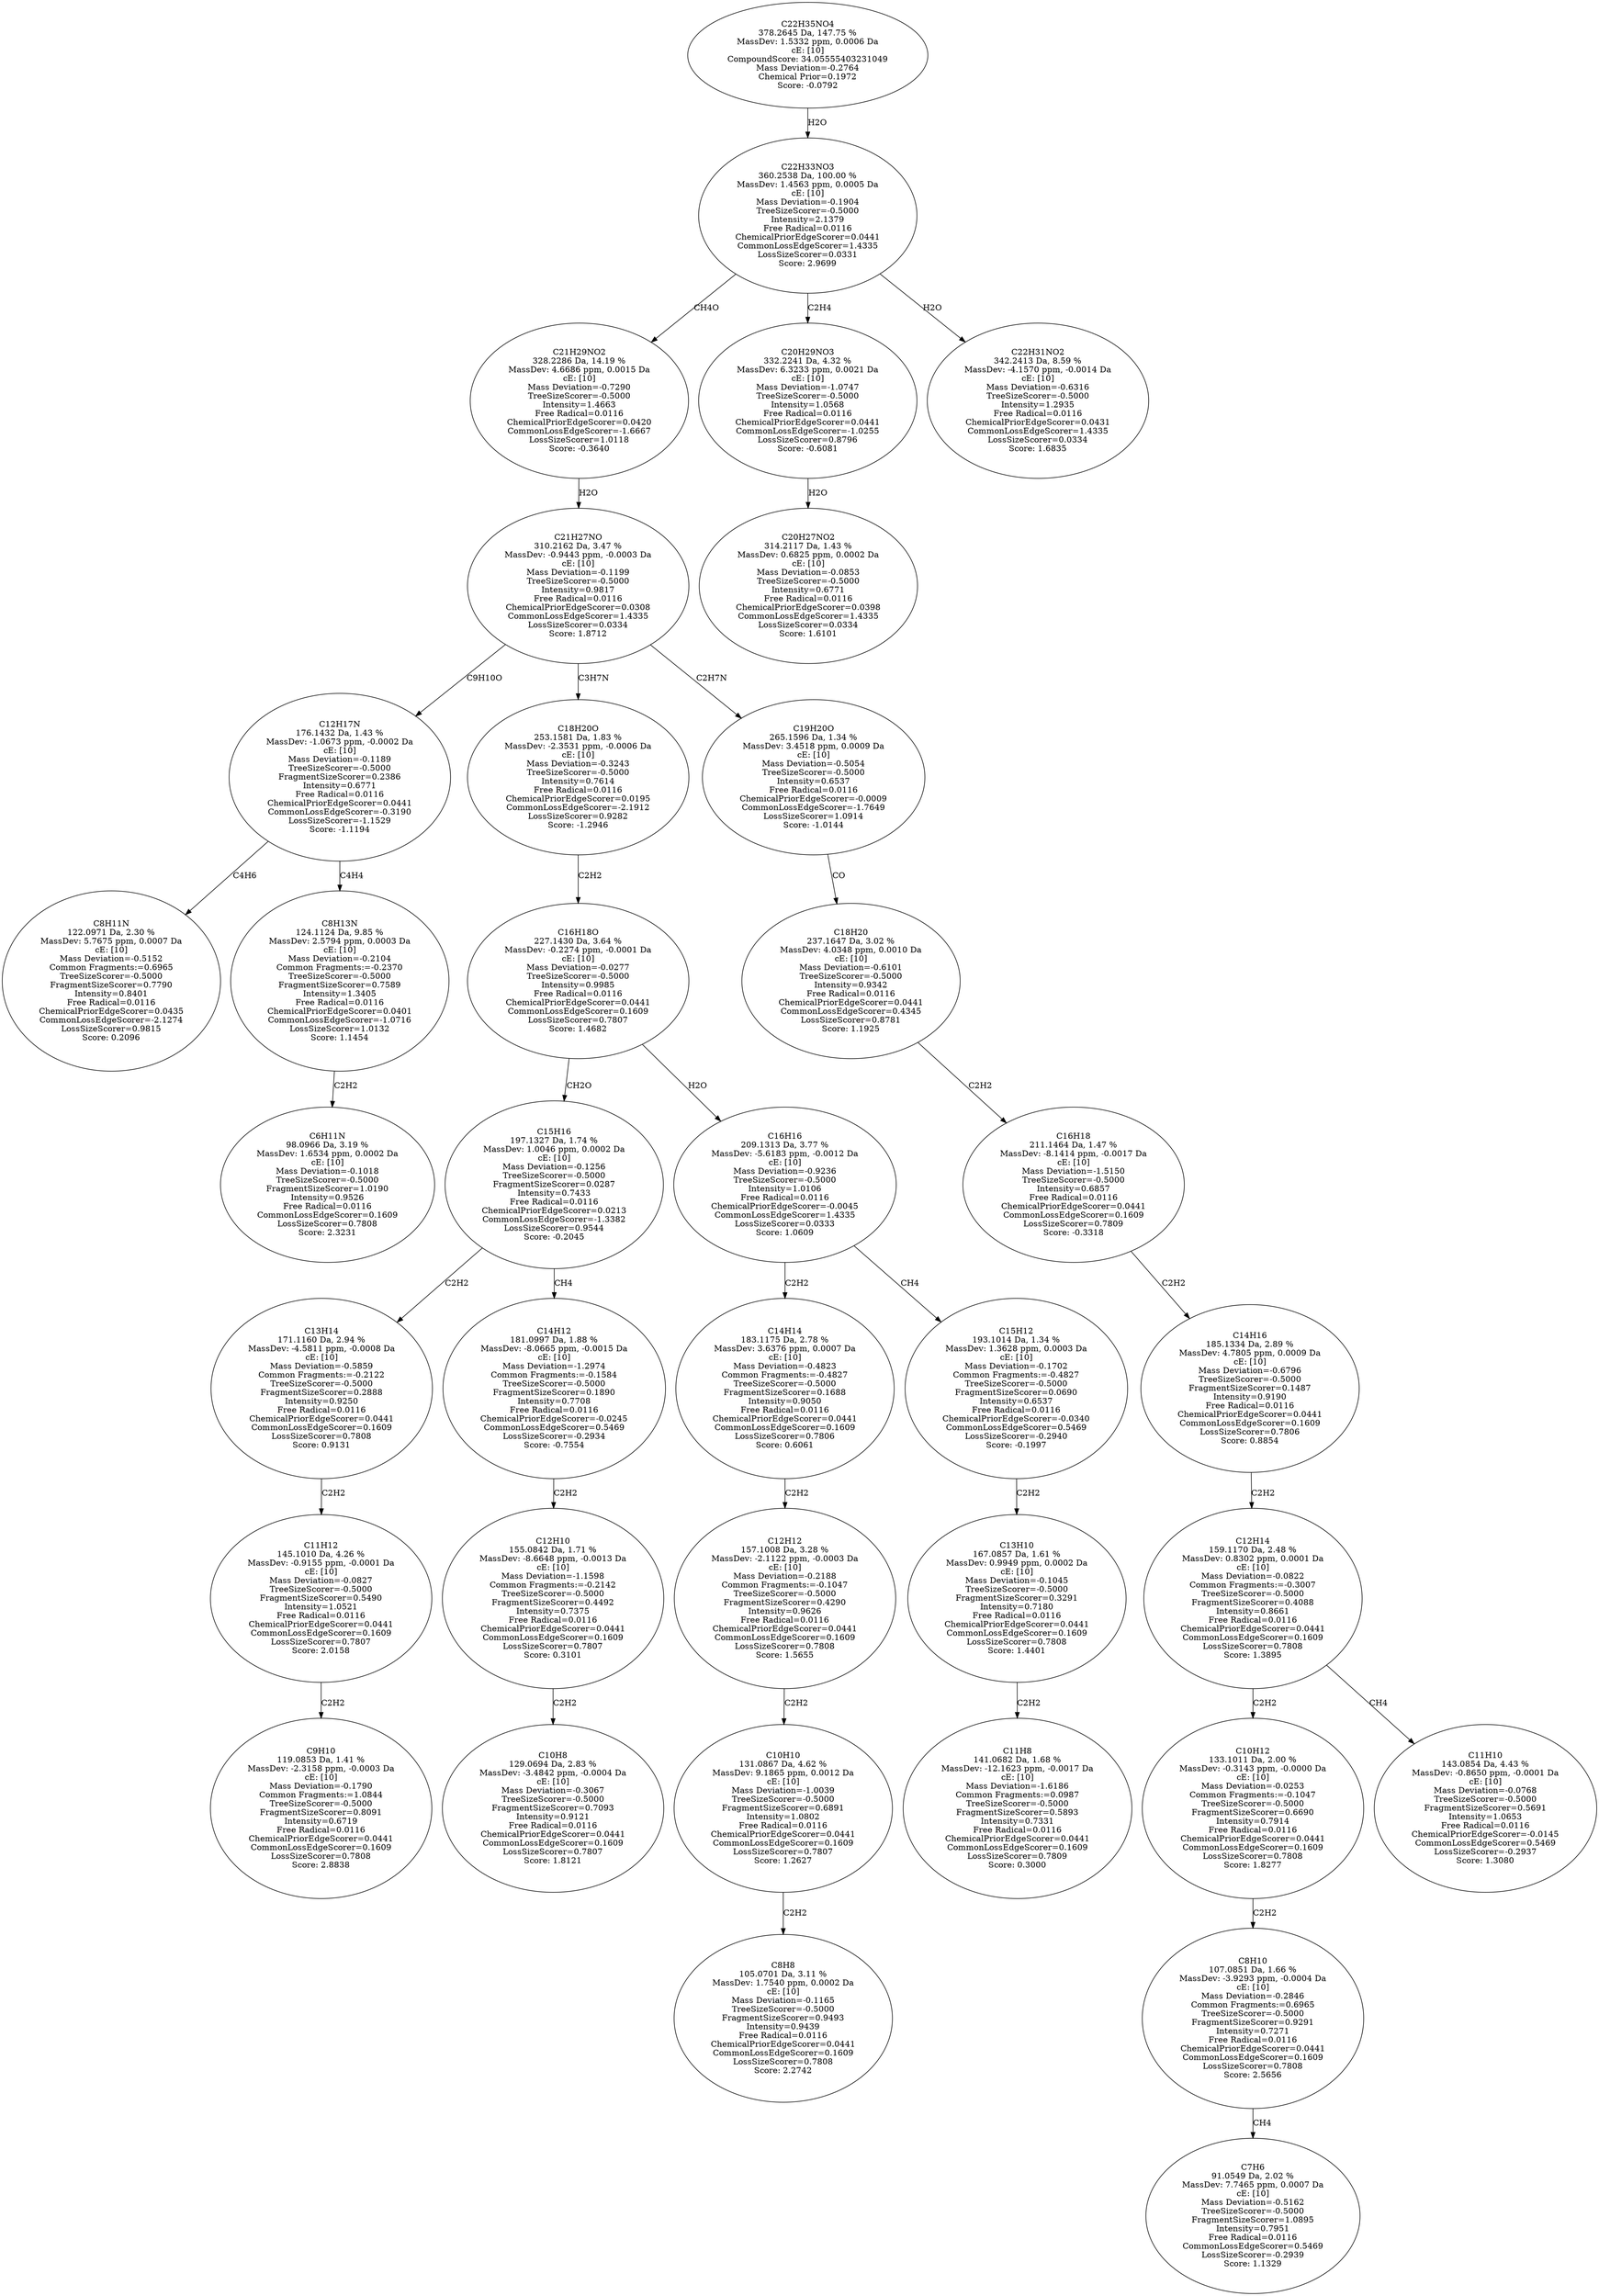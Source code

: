 strict digraph {
v1 [label="C8H11N\n122.0971 Da, 2.30 %\nMassDev: 5.7675 ppm, 0.0007 Da\ncE: [10]\nMass Deviation=-0.5152\nCommon Fragments:=0.6965\nTreeSizeScorer=-0.5000\nFragmentSizeScorer=0.7790\nIntensity=0.8401\nFree Radical=0.0116\nChemicalPriorEdgeScorer=0.0435\nCommonLossEdgeScorer=-2.1274\nLossSizeScorer=0.9815\nScore: 0.2096"];
v2 [label="C6H11N\n98.0966 Da, 3.19 %\nMassDev: 1.6534 ppm, 0.0002 Da\ncE: [10]\nMass Deviation=-0.1018\nTreeSizeScorer=-0.5000\nFragmentSizeScorer=1.0190\nIntensity=0.9526\nFree Radical=0.0116\nCommonLossEdgeScorer=0.1609\nLossSizeScorer=0.7808\nScore: 2.3231"];
v3 [label="C8H13N\n124.1124 Da, 9.85 %\nMassDev: 2.5794 ppm, 0.0003 Da\ncE: [10]\nMass Deviation=-0.2104\nCommon Fragments:=-0.2370\nTreeSizeScorer=-0.5000\nFragmentSizeScorer=0.7589\nIntensity=1.3405\nFree Radical=0.0116\nChemicalPriorEdgeScorer=0.0401\nCommonLossEdgeScorer=-1.0716\nLossSizeScorer=1.0132\nScore: 1.1454"];
v4 [label="C12H17N\n176.1432 Da, 1.43 %\nMassDev: -1.0673 ppm, -0.0002 Da\ncE: [10]\nMass Deviation=-0.1189\nTreeSizeScorer=-0.5000\nFragmentSizeScorer=0.2386\nIntensity=0.6771\nFree Radical=0.0116\nChemicalPriorEdgeScorer=0.0441\nCommonLossEdgeScorer=-0.3190\nLossSizeScorer=-1.1529\nScore: -1.1194"];
v5 [label="C9H10\n119.0853 Da, 1.41 %\nMassDev: -2.3158 ppm, -0.0003 Da\ncE: [10]\nMass Deviation=-0.1790\nCommon Fragments:=1.0844\nTreeSizeScorer=-0.5000\nFragmentSizeScorer=0.8091\nIntensity=0.6719\nFree Radical=0.0116\nChemicalPriorEdgeScorer=0.0441\nCommonLossEdgeScorer=0.1609\nLossSizeScorer=0.7808\nScore: 2.8838"];
v6 [label="C11H12\n145.1010 Da, 4.26 %\nMassDev: -0.9155 ppm, -0.0001 Da\ncE: [10]\nMass Deviation=-0.0827\nTreeSizeScorer=-0.5000\nFragmentSizeScorer=0.5490\nIntensity=1.0521\nFree Radical=0.0116\nChemicalPriorEdgeScorer=0.0441\nCommonLossEdgeScorer=0.1609\nLossSizeScorer=0.7807\nScore: 2.0158"];
v7 [label="C13H14\n171.1160 Da, 2.94 %\nMassDev: -4.5811 ppm, -0.0008 Da\ncE: [10]\nMass Deviation=-0.5859\nCommon Fragments:=-0.2122\nTreeSizeScorer=-0.5000\nFragmentSizeScorer=0.2888\nIntensity=0.9250\nFree Radical=0.0116\nChemicalPriorEdgeScorer=0.0441\nCommonLossEdgeScorer=0.1609\nLossSizeScorer=0.7808\nScore: 0.9131"];
v8 [label="C10H8\n129.0694 Da, 2.83 %\nMassDev: -3.4842 ppm, -0.0004 Da\ncE: [10]\nMass Deviation=-0.3067\nTreeSizeScorer=-0.5000\nFragmentSizeScorer=0.7093\nIntensity=0.9121\nFree Radical=0.0116\nChemicalPriorEdgeScorer=0.0441\nCommonLossEdgeScorer=0.1609\nLossSizeScorer=0.7807\nScore: 1.8121"];
v9 [label="C12H10\n155.0842 Da, 1.71 %\nMassDev: -8.6648 ppm, -0.0013 Da\ncE: [10]\nMass Deviation=-1.1598\nCommon Fragments:=-0.2142\nTreeSizeScorer=-0.5000\nFragmentSizeScorer=0.4492\nIntensity=0.7375\nFree Radical=0.0116\nChemicalPriorEdgeScorer=0.0441\nCommonLossEdgeScorer=0.1609\nLossSizeScorer=0.7807\nScore: 0.3101"];
v10 [label="C14H12\n181.0997 Da, 1.88 %\nMassDev: -8.0665 ppm, -0.0015 Da\ncE: [10]\nMass Deviation=-1.2974\nCommon Fragments:=-0.1584\nTreeSizeScorer=-0.5000\nFragmentSizeScorer=0.1890\nIntensity=0.7708\nFree Radical=0.0116\nChemicalPriorEdgeScorer=-0.0245\nCommonLossEdgeScorer=0.5469\nLossSizeScorer=-0.2934\nScore: -0.7554"];
v11 [label="C15H16\n197.1327 Da, 1.74 %\nMassDev: 1.0046 ppm, 0.0002 Da\ncE: [10]\nMass Deviation=-0.1256\nTreeSizeScorer=-0.5000\nFragmentSizeScorer=0.0287\nIntensity=0.7433\nFree Radical=0.0116\nChemicalPriorEdgeScorer=0.0213\nCommonLossEdgeScorer=-1.3382\nLossSizeScorer=0.9544\nScore: -0.2045"];
v12 [label="C8H8\n105.0701 Da, 3.11 %\nMassDev: 1.7540 ppm, 0.0002 Da\ncE: [10]\nMass Deviation=-0.1165\nTreeSizeScorer=-0.5000\nFragmentSizeScorer=0.9493\nIntensity=0.9439\nFree Radical=0.0116\nChemicalPriorEdgeScorer=0.0441\nCommonLossEdgeScorer=0.1609\nLossSizeScorer=0.7808\nScore: 2.2742"];
v13 [label="C10H10\n131.0867 Da, 4.62 %\nMassDev: 9.1865 ppm, 0.0012 Da\ncE: [10]\nMass Deviation=-1.0039\nTreeSizeScorer=-0.5000\nFragmentSizeScorer=0.6891\nIntensity=1.0802\nFree Radical=0.0116\nChemicalPriorEdgeScorer=0.0441\nCommonLossEdgeScorer=0.1609\nLossSizeScorer=0.7807\nScore: 1.2627"];
v14 [label="C12H12\n157.1008 Da, 3.28 %\nMassDev: -2.1122 ppm, -0.0003 Da\ncE: [10]\nMass Deviation=-0.2188\nCommon Fragments:=-0.1047\nTreeSizeScorer=-0.5000\nFragmentSizeScorer=0.4290\nIntensity=0.9626\nFree Radical=0.0116\nChemicalPriorEdgeScorer=0.0441\nCommonLossEdgeScorer=0.1609\nLossSizeScorer=0.7808\nScore: 1.5655"];
v15 [label="C14H14\n183.1175 Da, 2.78 %\nMassDev: 3.6376 ppm, 0.0007 Da\ncE: [10]\nMass Deviation=-0.4823\nCommon Fragments:=-0.4827\nTreeSizeScorer=-0.5000\nFragmentSizeScorer=0.1688\nIntensity=0.9050\nFree Radical=0.0116\nChemicalPriorEdgeScorer=0.0441\nCommonLossEdgeScorer=0.1609\nLossSizeScorer=0.7806\nScore: 0.6061"];
v16 [label="C11H8\n141.0682 Da, 1.68 %\nMassDev: -12.1623 ppm, -0.0017 Da\ncE: [10]\nMass Deviation=-1.6186\nCommon Fragments:=0.0987\nTreeSizeScorer=-0.5000\nFragmentSizeScorer=0.5893\nIntensity=0.7331\nFree Radical=0.0116\nChemicalPriorEdgeScorer=0.0441\nCommonLossEdgeScorer=0.1609\nLossSizeScorer=0.7809\nScore: 0.3000"];
v17 [label="C13H10\n167.0857 Da, 1.61 %\nMassDev: 0.9949 ppm, 0.0002 Da\ncE: [10]\nMass Deviation=-0.1045\nTreeSizeScorer=-0.5000\nFragmentSizeScorer=0.3291\nIntensity=0.7180\nFree Radical=0.0116\nChemicalPriorEdgeScorer=0.0441\nCommonLossEdgeScorer=0.1609\nLossSizeScorer=0.7808\nScore: 1.4401"];
v18 [label="C15H12\n193.1014 Da, 1.34 %\nMassDev: 1.3628 ppm, 0.0003 Da\ncE: [10]\nMass Deviation=-0.1702\nCommon Fragments:=-0.4827\nTreeSizeScorer=-0.5000\nFragmentSizeScorer=0.0690\nIntensity=0.6537\nFree Radical=0.0116\nChemicalPriorEdgeScorer=-0.0340\nCommonLossEdgeScorer=0.5469\nLossSizeScorer=-0.2940\nScore: -0.1997"];
v19 [label="C16H16\n209.1313 Da, 3.77 %\nMassDev: -5.6183 ppm, -0.0012 Da\ncE: [10]\nMass Deviation=-0.9236\nTreeSizeScorer=-0.5000\nIntensity=1.0106\nFree Radical=0.0116\nChemicalPriorEdgeScorer=-0.0045\nCommonLossEdgeScorer=1.4335\nLossSizeScorer=0.0333\nScore: 1.0609"];
v20 [label="C16H18O\n227.1430 Da, 3.64 %\nMassDev: -0.2274 ppm, -0.0001 Da\ncE: [10]\nMass Deviation=-0.0277\nTreeSizeScorer=-0.5000\nIntensity=0.9985\nFree Radical=0.0116\nChemicalPriorEdgeScorer=0.0441\nCommonLossEdgeScorer=0.1609\nLossSizeScorer=0.7807\nScore: 1.4682"];
v21 [label="C18H20O\n253.1581 Da, 1.83 %\nMassDev: -2.3531 ppm, -0.0006 Da\ncE: [10]\nMass Deviation=-0.3243\nTreeSizeScorer=-0.5000\nIntensity=0.7614\nFree Radical=0.0116\nChemicalPriorEdgeScorer=0.0195\nCommonLossEdgeScorer=-2.1912\nLossSizeScorer=0.9282\nScore: -1.2946"];
v22 [label="C7H6\n91.0549 Da, 2.02 %\nMassDev: 7.7465 ppm, 0.0007 Da\ncE: [10]\nMass Deviation=-0.5162\nTreeSizeScorer=-0.5000\nFragmentSizeScorer=1.0895\nIntensity=0.7951\nFree Radical=0.0116\nCommonLossEdgeScorer=0.5469\nLossSizeScorer=-0.2939\nScore: 1.1329"];
v23 [label="C8H10\n107.0851 Da, 1.66 %\nMassDev: -3.9293 ppm, -0.0004 Da\ncE: [10]\nMass Deviation=-0.2846\nCommon Fragments:=0.6965\nTreeSizeScorer=-0.5000\nFragmentSizeScorer=0.9291\nIntensity=0.7271\nFree Radical=0.0116\nChemicalPriorEdgeScorer=0.0441\nCommonLossEdgeScorer=0.1609\nLossSizeScorer=0.7808\nScore: 2.5656"];
v24 [label="C10H12\n133.1011 Da, 2.00 %\nMassDev: -0.3143 ppm, -0.0000 Da\ncE: [10]\nMass Deviation=-0.0253\nCommon Fragments:=-0.1047\nTreeSizeScorer=-0.5000\nFragmentSizeScorer=0.6690\nIntensity=0.7914\nFree Radical=0.0116\nChemicalPriorEdgeScorer=0.0441\nCommonLossEdgeScorer=0.1609\nLossSizeScorer=0.7808\nScore: 1.8277"];
v25 [label="C11H10\n143.0854 Da, 4.43 %\nMassDev: -0.8650 ppm, -0.0001 Da\ncE: [10]\nMass Deviation=-0.0768\nTreeSizeScorer=-0.5000\nFragmentSizeScorer=0.5691\nIntensity=1.0653\nFree Radical=0.0116\nChemicalPriorEdgeScorer=-0.0145\nCommonLossEdgeScorer=0.5469\nLossSizeScorer=-0.2937\nScore: 1.3080"];
v26 [label="C12H14\n159.1170 Da, 2.48 %\nMassDev: 0.8302 ppm, 0.0001 Da\ncE: [10]\nMass Deviation=-0.0822\nCommon Fragments:=-0.3007\nTreeSizeScorer=-0.5000\nFragmentSizeScorer=0.4088\nIntensity=0.8661\nFree Radical=0.0116\nChemicalPriorEdgeScorer=0.0441\nCommonLossEdgeScorer=0.1609\nLossSizeScorer=0.7808\nScore: 1.3895"];
v27 [label="C14H16\n185.1334 Da, 2.89 %\nMassDev: 4.7805 ppm, 0.0009 Da\ncE: [10]\nMass Deviation=-0.6796\nTreeSizeScorer=-0.5000\nFragmentSizeScorer=0.1487\nIntensity=0.9190\nFree Radical=0.0116\nChemicalPriorEdgeScorer=0.0441\nCommonLossEdgeScorer=0.1609\nLossSizeScorer=0.7806\nScore: 0.8854"];
v28 [label="C16H18\n211.1464 Da, 1.47 %\nMassDev: -8.1414 ppm, -0.0017 Da\ncE: [10]\nMass Deviation=-1.5150\nTreeSizeScorer=-0.5000\nIntensity=0.6857\nFree Radical=0.0116\nChemicalPriorEdgeScorer=0.0441\nCommonLossEdgeScorer=0.1609\nLossSizeScorer=0.7809\nScore: -0.3318"];
v29 [label="C18H20\n237.1647 Da, 3.02 %\nMassDev: 4.0348 ppm, 0.0010 Da\ncE: [10]\nMass Deviation=-0.6101\nTreeSizeScorer=-0.5000\nIntensity=0.9342\nFree Radical=0.0116\nChemicalPriorEdgeScorer=0.0441\nCommonLossEdgeScorer=0.4345\nLossSizeScorer=0.8781\nScore: 1.1925"];
v30 [label="C19H20O\n265.1596 Da, 1.34 %\nMassDev: 3.4518 ppm, 0.0009 Da\ncE: [10]\nMass Deviation=-0.5054\nTreeSizeScorer=-0.5000\nIntensity=0.6537\nFree Radical=0.0116\nChemicalPriorEdgeScorer=-0.0009\nCommonLossEdgeScorer=-1.7649\nLossSizeScorer=1.0914\nScore: -1.0144"];
v31 [label="C21H27NO\n310.2162 Da, 3.47 %\nMassDev: -0.9443 ppm, -0.0003 Da\ncE: [10]\nMass Deviation=-0.1199\nTreeSizeScorer=-0.5000\nIntensity=0.9817\nFree Radical=0.0116\nChemicalPriorEdgeScorer=0.0308\nCommonLossEdgeScorer=1.4335\nLossSizeScorer=0.0334\nScore: 1.8712"];
v32 [label="C21H29NO2\n328.2286 Da, 14.19 %\nMassDev: 4.6686 ppm, 0.0015 Da\ncE: [10]\nMass Deviation=-0.7290\nTreeSizeScorer=-0.5000\nIntensity=1.4663\nFree Radical=0.0116\nChemicalPriorEdgeScorer=0.0420\nCommonLossEdgeScorer=-1.6667\nLossSizeScorer=1.0118\nScore: -0.3640"];
v33 [label="C20H27NO2\n314.2117 Da, 1.43 %\nMassDev: 0.6825 ppm, 0.0002 Da\ncE: [10]\nMass Deviation=-0.0853\nTreeSizeScorer=-0.5000\nIntensity=0.6771\nFree Radical=0.0116\nChemicalPriorEdgeScorer=0.0398\nCommonLossEdgeScorer=1.4335\nLossSizeScorer=0.0334\nScore: 1.6101"];
v34 [label="C20H29NO3\n332.2241 Da, 4.32 %\nMassDev: 6.3233 ppm, 0.0021 Da\ncE: [10]\nMass Deviation=-1.0747\nTreeSizeScorer=-0.5000\nIntensity=1.0568\nFree Radical=0.0116\nChemicalPriorEdgeScorer=0.0441\nCommonLossEdgeScorer=-1.0255\nLossSizeScorer=0.8796\nScore: -0.6081"];
v35 [label="C22H31NO2\n342.2413 Da, 8.59 %\nMassDev: -4.1570 ppm, -0.0014 Da\ncE: [10]\nMass Deviation=-0.6316\nTreeSizeScorer=-0.5000\nIntensity=1.2935\nFree Radical=0.0116\nChemicalPriorEdgeScorer=0.0431\nCommonLossEdgeScorer=1.4335\nLossSizeScorer=0.0334\nScore: 1.6835"];
v36 [label="C22H33NO3\n360.2538 Da, 100.00 %\nMassDev: 1.4563 ppm, 0.0005 Da\ncE: [10]\nMass Deviation=-0.1904\nTreeSizeScorer=-0.5000\nIntensity=2.1379\nFree Radical=0.0116\nChemicalPriorEdgeScorer=0.0441\nCommonLossEdgeScorer=1.4335\nLossSizeScorer=0.0331\nScore: 2.9699"];
v37 [label="C22H35NO4\n378.2645 Da, 147.75 %\nMassDev: 1.5332 ppm, 0.0006 Da\ncE: [10]\nCompoundScore: 34.05555403231049\nMass Deviation=-0.2764\nChemical Prior=0.1972\nScore: -0.0792"];
v4 -> v1 [label="C4H6"];
v3 -> v2 [label="C2H2"];
v4 -> v3 [label="C4H4"];
v31 -> v4 [label="C9H10O"];
v6 -> v5 [label="C2H2"];
v7 -> v6 [label="C2H2"];
v11 -> v7 [label="C2H2"];
v9 -> v8 [label="C2H2"];
v10 -> v9 [label="C2H2"];
v11 -> v10 [label="CH4"];
v20 -> v11 [label="CH2O"];
v13 -> v12 [label="C2H2"];
v14 -> v13 [label="C2H2"];
v15 -> v14 [label="C2H2"];
v19 -> v15 [label="C2H2"];
v17 -> v16 [label="C2H2"];
v18 -> v17 [label="C2H2"];
v19 -> v18 [label="CH4"];
v20 -> v19 [label="H2O"];
v21 -> v20 [label="C2H2"];
v31 -> v21 [label="C3H7N"];
v23 -> v22 [label="CH4"];
v24 -> v23 [label="C2H2"];
v26 -> v24 [label="C2H2"];
v26 -> v25 [label="CH4"];
v27 -> v26 [label="C2H2"];
v28 -> v27 [label="C2H2"];
v29 -> v28 [label="C2H2"];
v30 -> v29 [label="CO"];
v31 -> v30 [label="C2H7N"];
v32 -> v31 [label="H2O"];
v36 -> v32 [label="CH4O"];
v34 -> v33 [label="H2O"];
v36 -> v34 [label="C2H4"];
v36 -> v35 [label="H2O"];
v37 -> v36 [label="H2O"];
}